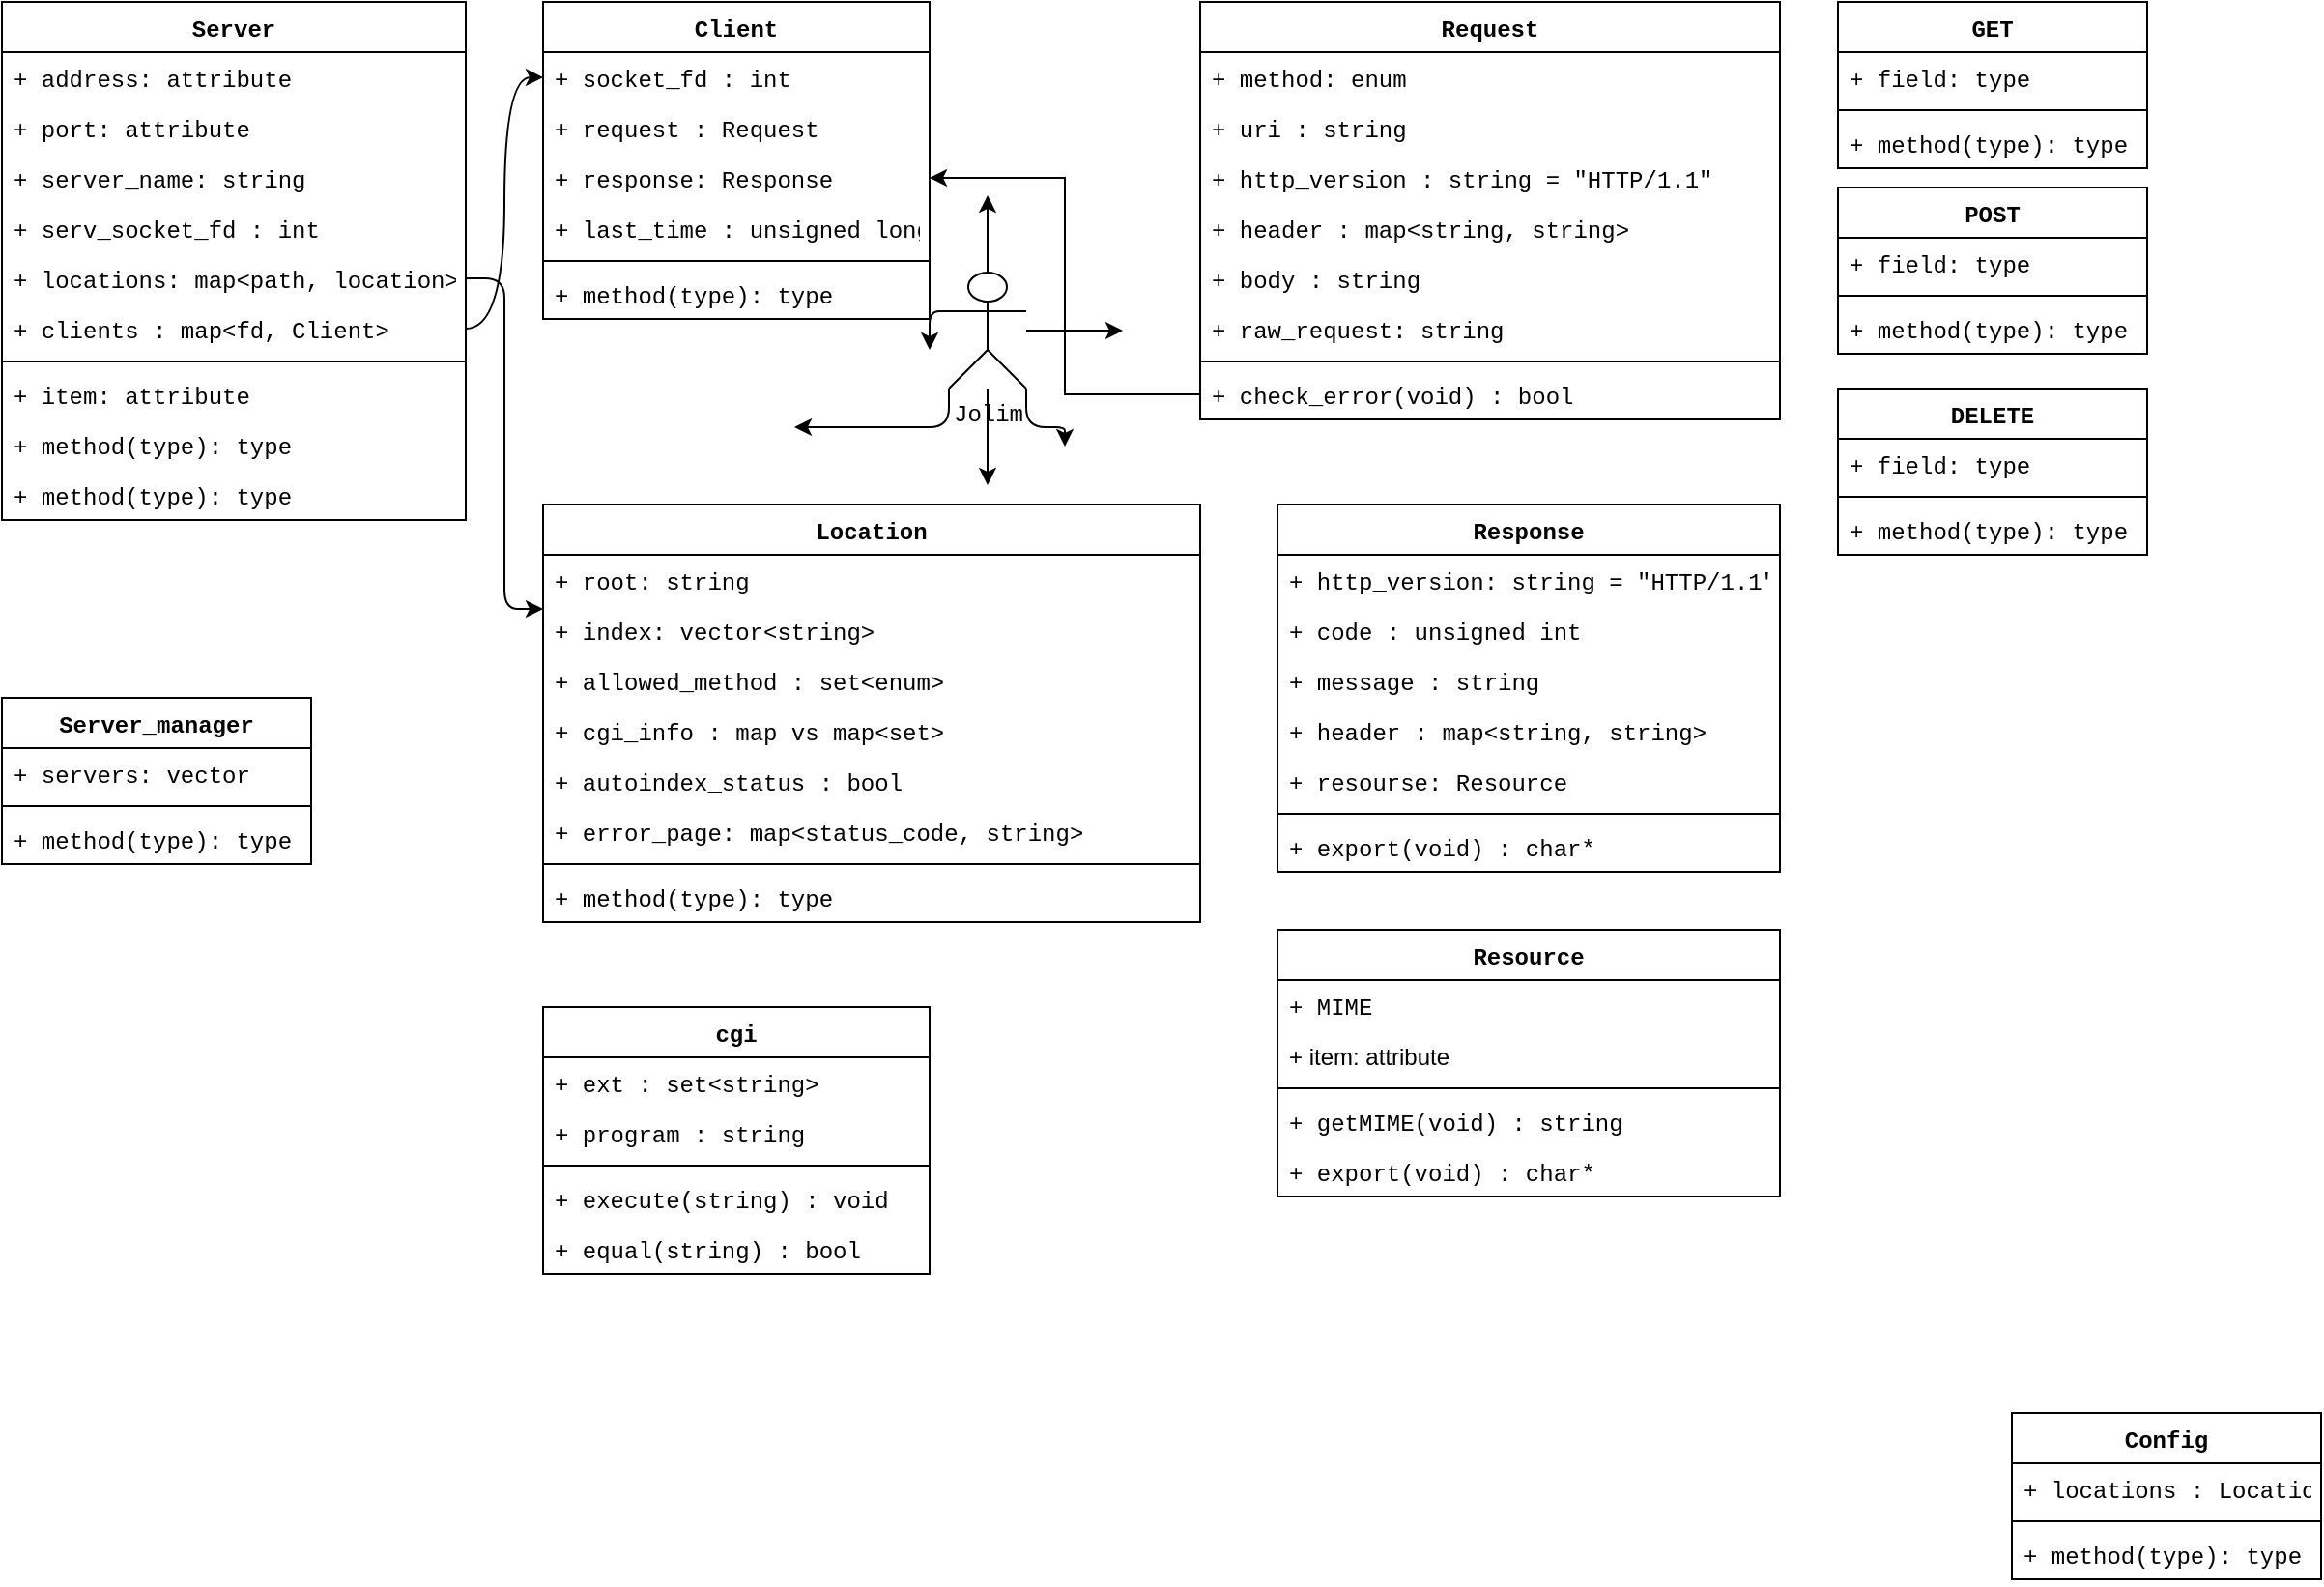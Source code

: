<mxfile>
    <diagram id="a8yLa64XeUrg21fCsrWQ" name="webserv">
        <mxGraphModel dx="574" dy="567" grid="1" gridSize="10" guides="1" tooltips="1" connect="1" arrows="1" fold="1" page="1" pageScale="1" pageWidth="1169" pageHeight="827" math="0" shadow="0">
            <root>
                <mxCell id="0"/>
                <mxCell id="1" parent="0"/>
                <mxCell id="_bxCYAOlsBnIqpxTK3G4-2" value="Server" style="swimlane;fontStyle=1;align=center;verticalAlign=top;childLayout=stackLayout;horizontal=1;startSize=26;horizontalStack=0;resizeParent=1;resizeParentMax=0;resizeLast=0;collapsible=1;marginBottom=0;fontFamily=Courier New;" vertex="1" parent="1">
                    <mxGeometry x="40" y="40" width="240" height="268" as="geometry"/>
                </mxCell>
                <mxCell id="44WIoIR4I0FMA6jBafpu-2" value="+ address: attribute" style="text;strokeColor=none;fillColor=none;align=left;verticalAlign=top;spacingLeft=4;spacingRight=4;overflow=hidden;rotatable=0;points=[[0,0.5],[1,0.5]];portConstraint=eastwest;fontFamily=Courier New;" vertex="1" parent="_bxCYAOlsBnIqpxTK3G4-2">
                    <mxGeometry y="26" width="240" height="26" as="geometry"/>
                </mxCell>
                <mxCell id="44WIoIR4I0FMA6jBafpu-4" value="+ port: attribute" style="text;strokeColor=none;fillColor=none;align=left;verticalAlign=top;spacingLeft=4;spacingRight=4;overflow=hidden;rotatable=0;points=[[0,0.5],[1,0.5]];portConstraint=eastwest;fontFamily=Courier New;" vertex="1" parent="_bxCYAOlsBnIqpxTK3G4-2">
                    <mxGeometry y="52" width="240" height="26" as="geometry"/>
                </mxCell>
                <mxCell id="44WIoIR4I0FMA6jBafpu-3" value="+ server_name: string" style="text;strokeColor=none;fillColor=none;align=left;verticalAlign=top;spacingLeft=4;spacingRight=4;overflow=hidden;rotatable=0;points=[[0,0.5],[1,0.5]];portConstraint=eastwest;fontFamily=Courier New;" vertex="1" parent="_bxCYAOlsBnIqpxTK3G4-2">
                    <mxGeometry y="78" width="240" height="26" as="geometry"/>
                </mxCell>
                <mxCell id="j7zPYrrFDj_CmLbz28KM-2" value="+ serv_socket_fd : int" style="text;strokeColor=none;fillColor=none;align=left;verticalAlign=top;spacingLeft=4;spacingRight=4;overflow=hidden;rotatable=0;points=[[0,0.5],[1,0.5]];portConstraint=eastwest;fontFamily=Courier New;" vertex="1" parent="_bxCYAOlsBnIqpxTK3G4-2">
                    <mxGeometry y="104" width="240" height="26" as="geometry"/>
                </mxCell>
                <mxCell id="_bxCYAOlsBnIqpxTK3G4-3" value="+ locations: map&lt;path, location&gt;" style="text;strokeColor=none;fillColor=none;align=left;verticalAlign=top;spacingLeft=4;spacingRight=4;overflow=hidden;rotatable=0;points=[[0,0.5],[1,0.5]];portConstraint=eastwest;fontFamily=Courier New;" vertex="1" parent="_bxCYAOlsBnIqpxTK3G4-2">
                    <mxGeometry y="130" width="240" height="26" as="geometry"/>
                </mxCell>
                <mxCell id="44WIoIR4I0FMA6jBafpu-5" value="+ clients : map&lt;fd, Client&gt;" style="text;strokeColor=none;fillColor=none;align=left;verticalAlign=top;spacingLeft=4;spacingRight=4;overflow=hidden;rotatable=0;points=[[0,0.5],[1,0.5]];portConstraint=eastwest;fontFamily=Courier New;" vertex="1" parent="_bxCYAOlsBnIqpxTK3G4-2">
                    <mxGeometry y="156" width="240" height="26" as="geometry"/>
                </mxCell>
                <mxCell id="_bxCYAOlsBnIqpxTK3G4-4" value="" style="line;strokeWidth=1;fillColor=none;align=left;verticalAlign=middle;spacingTop=-1;spacingLeft=3;spacingRight=3;rotatable=0;labelPosition=right;points=[];portConstraint=eastwest;fontFamily=Courier New;" vertex="1" parent="_bxCYAOlsBnIqpxTK3G4-2">
                    <mxGeometry y="182" width="240" height="8" as="geometry"/>
                </mxCell>
                <mxCell id="44WIoIR4I0FMA6jBafpu-6" value="+ item: attribute" style="text;strokeColor=none;fillColor=none;align=left;verticalAlign=top;spacingLeft=4;spacingRight=4;overflow=hidden;rotatable=0;points=[[0,0.5],[1,0.5]];portConstraint=eastwest;fontFamily=Courier New;" vertex="1" parent="_bxCYAOlsBnIqpxTK3G4-2">
                    <mxGeometry y="190" width="240" height="26" as="geometry"/>
                </mxCell>
                <mxCell id="_bxCYAOlsBnIqpxTK3G4-5" value="+ method(type): type" style="text;strokeColor=none;fillColor=none;align=left;verticalAlign=top;spacingLeft=4;spacingRight=4;overflow=hidden;rotatable=0;points=[[0,0.5],[1,0.5]];portConstraint=eastwest;fontFamily=Courier New;" vertex="1" parent="_bxCYAOlsBnIqpxTK3G4-2">
                    <mxGeometry y="216" width="240" height="26" as="geometry"/>
                </mxCell>
                <mxCell id="44WIoIR4I0FMA6jBafpu-7" value="+ method(type): type&#10;" style="text;strokeColor=none;fillColor=none;align=left;verticalAlign=top;spacingLeft=4;spacingRight=4;overflow=hidden;rotatable=0;points=[[0,0.5],[1,0.5]];portConstraint=eastwest;fontFamily=Courier New;" vertex="1" parent="_bxCYAOlsBnIqpxTK3G4-2">
                    <mxGeometry y="242" width="240" height="26" as="geometry"/>
                </mxCell>
                <mxCell id="_bxCYAOlsBnIqpxTK3G4-6" value="Request" style="swimlane;fontStyle=1;align=center;verticalAlign=top;childLayout=stackLayout;horizontal=1;startSize=26;horizontalStack=0;resizeParent=1;resizeParentMax=0;resizeLast=0;collapsible=1;marginBottom=0;fontFamily=Courier New;" vertex="1" parent="1">
                    <mxGeometry x="660" y="40" width="300" height="216" as="geometry"/>
                </mxCell>
                <mxCell id="_bxCYAOlsBnIqpxTK3G4-7" value="+ method: enum" style="text;strokeColor=none;fillColor=none;align=left;verticalAlign=top;spacingLeft=4;spacingRight=4;overflow=hidden;rotatable=0;points=[[0,0.5],[1,0.5]];portConstraint=eastwest;fontFamily=Courier New;" vertex="1" parent="_bxCYAOlsBnIqpxTK3G4-6">
                    <mxGeometry y="26" width="300" height="26" as="geometry"/>
                </mxCell>
                <mxCell id="j7zPYrrFDj_CmLbz28KM-13" value="+ uri : string" style="text;strokeColor=none;fillColor=none;align=left;verticalAlign=top;spacingLeft=4;spacingRight=4;overflow=hidden;rotatable=0;points=[[0,0.5],[1,0.5]];portConstraint=eastwest;fontFamily=Courier New;" vertex="1" parent="_bxCYAOlsBnIqpxTK3G4-6">
                    <mxGeometry y="52" width="300" height="26" as="geometry"/>
                </mxCell>
                <mxCell id="9usF2bmkzRvdseoz-YvX-34" value="+ http_version : string = &quot;HTTP/1.1&quot;" style="text;strokeColor=none;fillColor=none;align=left;verticalAlign=top;spacingLeft=4;spacingRight=4;overflow=hidden;rotatable=0;points=[[0,0.5],[1,0.5]];portConstraint=eastwest;fontFamily=Courier New;" vertex="1" parent="_bxCYAOlsBnIqpxTK3G4-6">
                    <mxGeometry y="78" width="300" height="26" as="geometry"/>
                </mxCell>
                <mxCell id="9usF2bmkzRvdseoz-YvX-30" value="+ header : map&lt;string, string&gt;" style="text;strokeColor=none;fillColor=none;align=left;verticalAlign=top;spacingLeft=4;spacingRight=4;overflow=hidden;rotatable=0;points=[[0,0.5],[1,0.5]];portConstraint=eastwest;fontFamily=Courier New;" vertex="1" parent="_bxCYAOlsBnIqpxTK3G4-6">
                    <mxGeometry y="104" width="300" height="26" as="geometry"/>
                </mxCell>
                <mxCell id="9usF2bmkzRvdseoz-YvX-31" value="+ body : string" style="text;strokeColor=none;fillColor=none;align=left;verticalAlign=top;spacingLeft=4;spacingRight=4;overflow=hidden;rotatable=0;points=[[0,0.5],[1,0.5]];portConstraint=eastwest;fontFamily=Courier New;" vertex="1" parent="_bxCYAOlsBnIqpxTK3G4-6">
                    <mxGeometry y="130" width="300" height="26" as="geometry"/>
                </mxCell>
                <mxCell id="9usF2bmkzRvdseoz-YvX-32" value="+ raw_request: string" style="text;strokeColor=none;fillColor=none;align=left;verticalAlign=top;spacingLeft=4;spacingRight=4;overflow=hidden;rotatable=0;points=[[0,0.5],[1,0.5]];portConstraint=eastwest;fontFamily=Courier New;" vertex="1" parent="_bxCYAOlsBnIqpxTK3G4-6">
                    <mxGeometry y="156" width="300" height="26" as="geometry"/>
                </mxCell>
                <mxCell id="_bxCYAOlsBnIqpxTK3G4-8" value="" style="line;strokeWidth=1;fillColor=none;align=left;verticalAlign=middle;spacingTop=-1;spacingLeft=3;spacingRight=3;rotatable=0;labelPosition=right;points=[];portConstraint=eastwest;fontFamily=Courier New;" vertex="1" parent="_bxCYAOlsBnIqpxTK3G4-6">
                    <mxGeometry y="182" width="300" height="8" as="geometry"/>
                </mxCell>
                <mxCell id="_bxCYAOlsBnIqpxTK3G4-9" value="+ check_error(void) : bool" style="text;strokeColor=none;fillColor=none;align=left;verticalAlign=top;spacingLeft=4;spacingRight=4;overflow=hidden;rotatable=0;points=[[0,0.5],[1,0.5]];portConstraint=eastwest;fontFamily=Courier New;" vertex="1" parent="_bxCYAOlsBnIqpxTK3G4-6">
                    <mxGeometry y="190" width="300" height="26" as="geometry"/>
                </mxCell>
                <mxCell id="VC2k1Rc8HxCsgZUHQmoe-2" value="Client" style="swimlane;fontStyle=1;align=center;verticalAlign=top;childLayout=stackLayout;horizontal=1;startSize=26;horizontalStack=0;resizeParent=1;resizeParentMax=0;resizeLast=0;collapsible=1;marginBottom=0;fontFamily=Courier New;" vertex="1" parent="1">
                    <mxGeometry x="320" y="40" width="200" height="164" as="geometry"/>
                </mxCell>
                <mxCell id="VC2k1Rc8HxCsgZUHQmoe-3" value="+ socket_fd : int" style="text;strokeColor=none;fillColor=none;align=left;verticalAlign=top;spacingLeft=4;spacingRight=4;overflow=hidden;rotatable=0;points=[[0,0.5],[1,0.5]];portConstraint=eastwest;fontFamily=Courier New;" vertex="1" parent="VC2k1Rc8HxCsgZUHQmoe-2">
                    <mxGeometry y="26" width="200" height="26" as="geometry"/>
                </mxCell>
                <mxCell id="9usF2bmkzRvdseoz-YvX-24" value="+ request : Request" style="text;strokeColor=none;fillColor=none;align=left;verticalAlign=top;spacingLeft=4;spacingRight=4;overflow=hidden;rotatable=0;points=[[0,0.5],[1,0.5]];portConstraint=eastwest;fontFamily=Courier New;" vertex="1" parent="VC2k1Rc8HxCsgZUHQmoe-2">
                    <mxGeometry y="52" width="200" height="26" as="geometry"/>
                </mxCell>
                <mxCell id="j7zPYrrFDj_CmLbz28KM-4" value="+ response: Response" style="text;strokeColor=none;fillColor=none;align=left;verticalAlign=top;spacingLeft=4;spacingRight=4;overflow=hidden;rotatable=0;points=[[0,0.5],[1,0.5]];portConstraint=eastwest;fontFamily=Courier New;" vertex="1" parent="VC2k1Rc8HxCsgZUHQmoe-2">
                    <mxGeometry y="78" width="200" height="26" as="geometry"/>
                </mxCell>
                <mxCell id="j7zPYrrFDj_CmLbz28KM-5" value="+ last_time : unsigned long" style="text;strokeColor=none;fillColor=none;align=left;verticalAlign=top;spacingLeft=4;spacingRight=4;overflow=hidden;rotatable=0;points=[[0,0.5],[1,0.5]];portConstraint=eastwest;fontFamily=Courier New;" vertex="1" parent="VC2k1Rc8HxCsgZUHQmoe-2">
                    <mxGeometry y="104" width="200" height="26" as="geometry"/>
                </mxCell>
                <mxCell id="VC2k1Rc8HxCsgZUHQmoe-4" value="" style="line;strokeWidth=1;fillColor=none;align=left;verticalAlign=middle;spacingTop=-1;spacingLeft=3;spacingRight=3;rotatable=0;labelPosition=right;points=[];portConstraint=eastwest;fontFamily=Courier New;" vertex="1" parent="VC2k1Rc8HxCsgZUHQmoe-2">
                    <mxGeometry y="130" width="200" height="8" as="geometry"/>
                </mxCell>
                <mxCell id="VC2k1Rc8HxCsgZUHQmoe-5" value="+ method(type): type" style="text;strokeColor=none;fillColor=none;align=left;verticalAlign=top;spacingLeft=4;spacingRight=4;overflow=hidden;rotatable=0;points=[[0,0.5],[1,0.5]];portConstraint=eastwest;fontFamily=Courier New;" vertex="1" parent="VC2k1Rc8HxCsgZUHQmoe-2">
                    <mxGeometry y="138" width="200" height="26" as="geometry"/>
                </mxCell>
                <mxCell id="9usF2bmkzRvdseoz-YvX-2" value="Resource" style="swimlane;fontStyle=1;align=center;verticalAlign=top;childLayout=stackLayout;horizontal=1;startSize=26;horizontalStack=0;resizeParent=1;resizeParentMax=0;resizeLast=0;collapsible=1;marginBottom=0;fontFamily=Courier New;" vertex="1" parent="1">
                    <mxGeometry x="700" y="520" width="260" height="138" as="geometry"/>
                </mxCell>
                <mxCell id="9usF2bmkzRvdseoz-YvX-3" value="+ MIME" style="text;strokeColor=none;fillColor=none;align=left;verticalAlign=top;spacingLeft=4;spacingRight=4;overflow=hidden;rotatable=0;points=[[0,0.5],[1,0.5]];portConstraint=eastwest;fontFamily=Courier New;" vertex="1" parent="9usF2bmkzRvdseoz-YvX-2">
                    <mxGeometry y="26" width="260" height="26" as="geometry"/>
                </mxCell>
                <mxCell id="9usF2bmkzRvdseoz-YvX-55" value="+ item: attribute" style="text;strokeColor=none;fillColor=none;align=left;verticalAlign=top;spacingLeft=4;spacingRight=4;overflow=hidden;rotatable=0;points=[[0,0.5],[1,0.5]];portConstraint=eastwest;" vertex="1" parent="9usF2bmkzRvdseoz-YvX-2">
                    <mxGeometry y="52" width="260" height="26" as="geometry"/>
                </mxCell>
                <mxCell id="9usF2bmkzRvdseoz-YvX-4" value="" style="line;strokeWidth=1;fillColor=none;align=left;verticalAlign=middle;spacingTop=-1;spacingLeft=3;spacingRight=3;rotatable=0;labelPosition=right;points=[];portConstraint=eastwest;fontFamily=Courier New;" vertex="1" parent="9usF2bmkzRvdseoz-YvX-2">
                    <mxGeometry y="78" width="260" height="8" as="geometry"/>
                </mxCell>
                <mxCell id="9usF2bmkzRvdseoz-YvX-5" value="+ getMIME(void) : string" style="text;strokeColor=none;fillColor=none;align=left;verticalAlign=top;spacingLeft=4;spacingRight=4;overflow=hidden;rotatable=0;points=[[0,0.5],[1,0.5]];portConstraint=eastwest;fontFamily=Courier New;" vertex="1" parent="9usF2bmkzRvdseoz-YvX-2">
                    <mxGeometry y="86" width="260" height="26" as="geometry"/>
                </mxCell>
                <mxCell id="j7zPYrrFDj_CmLbz28KM-14" value="+ export(void) : char*" style="text;strokeColor=none;fillColor=none;align=left;verticalAlign=top;spacingLeft=4;spacingRight=4;overflow=hidden;rotatable=0;points=[[0,0.5],[1,0.5]];portConstraint=eastwest;fontFamily=Courier New;" vertex="1" parent="9usF2bmkzRvdseoz-YvX-2">
                    <mxGeometry y="112" width="260" height="26" as="geometry"/>
                </mxCell>
                <mxCell id="VC2k1Rc8HxCsgZUHQmoe-10" value="Response" style="swimlane;fontStyle=1;align=center;verticalAlign=top;childLayout=stackLayout;horizontal=1;startSize=26;horizontalStack=0;resizeParent=1;resizeParentMax=0;resizeLast=0;collapsible=1;marginBottom=0;fontFamily=Courier New;" vertex="1" parent="1">
                    <mxGeometry x="700" y="300" width="260" height="190" as="geometry"/>
                </mxCell>
                <mxCell id="9usF2bmkzRvdseoz-YvX-48" value="+ http_version: string = &quot;HTTP/1.1&quot;" style="text;strokeColor=none;fillColor=none;align=left;verticalAlign=top;spacingLeft=4;spacingRight=4;overflow=hidden;rotatable=0;points=[[0,0.5],[1,0.5]];portConstraint=eastwest;fontFamily=Courier New;" vertex="1" parent="VC2k1Rc8HxCsgZUHQmoe-10">
                    <mxGeometry y="26" width="260" height="26" as="geometry"/>
                </mxCell>
                <mxCell id="9usF2bmkzRvdseoz-YvX-49" value="+ code : unsigned int" style="text;strokeColor=none;fillColor=none;align=left;verticalAlign=top;spacingLeft=4;spacingRight=4;overflow=hidden;rotatable=0;points=[[0,0.5],[1,0.5]];portConstraint=eastwest;fontFamily=Courier New;" vertex="1" parent="VC2k1Rc8HxCsgZUHQmoe-10">
                    <mxGeometry y="52" width="260" height="26" as="geometry"/>
                </mxCell>
                <mxCell id="9usF2bmkzRvdseoz-YvX-50" value="+ message : string" style="text;strokeColor=none;fillColor=none;align=left;verticalAlign=top;spacingLeft=4;spacingRight=4;overflow=hidden;rotatable=0;points=[[0,0.5],[1,0.5]];portConstraint=eastwest;fontFamily=Courier New;" vertex="1" parent="VC2k1Rc8HxCsgZUHQmoe-10">
                    <mxGeometry y="78" width="260" height="26" as="geometry"/>
                </mxCell>
                <mxCell id="9usF2bmkzRvdseoz-YvX-51" value="+ header : map&lt;string, string&gt;" style="text;strokeColor=none;fillColor=none;align=left;verticalAlign=top;spacingLeft=4;spacingRight=4;overflow=hidden;rotatable=0;points=[[0,0.5],[1,0.5]];portConstraint=eastwest;fontFamily=Courier New;" vertex="1" parent="VC2k1Rc8HxCsgZUHQmoe-10">
                    <mxGeometry y="104" width="260" height="26" as="geometry"/>
                </mxCell>
                <mxCell id="9usF2bmkzRvdseoz-YvX-52" value="+ resourse: Resource" style="text;strokeColor=none;fillColor=none;align=left;verticalAlign=top;spacingLeft=4;spacingRight=4;overflow=hidden;rotatable=0;points=[[0,0.5],[1,0.5]];portConstraint=eastwest;fontFamily=Courier New;" vertex="1" parent="VC2k1Rc8HxCsgZUHQmoe-10">
                    <mxGeometry y="130" width="260" height="26" as="geometry"/>
                </mxCell>
                <mxCell id="VC2k1Rc8HxCsgZUHQmoe-12" value="" style="line;strokeWidth=1;fillColor=none;align=left;verticalAlign=middle;spacingTop=-1;spacingLeft=3;spacingRight=3;rotatable=0;labelPosition=right;points=[];portConstraint=eastwest;fontFamily=Courier New;" vertex="1" parent="VC2k1Rc8HxCsgZUHQmoe-10">
                    <mxGeometry y="156" width="260" height="8" as="geometry"/>
                </mxCell>
                <mxCell id="VC2k1Rc8HxCsgZUHQmoe-13" value="+ export(void) : char*" style="text;strokeColor=none;fillColor=none;align=left;verticalAlign=top;spacingLeft=4;spacingRight=4;overflow=hidden;rotatable=0;points=[[0,0.5],[1,0.5]];portConstraint=eastwest;fontFamily=Courier New;" vertex="1" parent="VC2k1Rc8HxCsgZUHQmoe-10">
                    <mxGeometry y="164" width="260" height="26" as="geometry"/>
                </mxCell>
                <mxCell id="VC2k1Rc8HxCsgZUHQmoe-19" value="Config" style="swimlane;fontStyle=1;align=center;verticalAlign=top;childLayout=stackLayout;horizontal=1;startSize=26;horizontalStack=0;resizeParent=1;resizeParentMax=0;resizeLast=0;collapsible=1;marginBottom=0;fontFamily=Courier New;" vertex="1" parent="1">
                    <mxGeometry x="1080" y="770" width="160" height="86" as="geometry"/>
                </mxCell>
                <mxCell id="VC2k1Rc8HxCsgZUHQmoe-20" value="+ locations : Location" style="text;strokeColor=none;fillColor=none;align=left;verticalAlign=top;spacingLeft=4;spacingRight=4;overflow=hidden;rotatable=0;points=[[0,0.5],[1,0.5]];portConstraint=eastwest;fontFamily=Courier New;" vertex="1" parent="VC2k1Rc8HxCsgZUHQmoe-19">
                    <mxGeometry y="26" width="160" height="26" as="geometry"/>
                </mxCell>
                <mxCell id="VC2k1Rc8HxCsgZUHQmoe-21" value="" style="line;strokeWidth=1;fillColor=none;align=left;verticalAlign=middle;spacingTop=-1;spacingLeft=3;spacingRight=3;rotatable=0;labelPosition=right;points=[];portConstraint=eastwest;fontFamily=Courier New;" vertex="1" parent="VC2k1Rc8HxCsgZUHQmoe-19">
                    <mxGeometry y="52" width="160" height="8" as="geometry"/>
                </mxCell>
                <mxCell id="VC2k1Rc8HxCsgZUHQmoe-22" value="+ method(type): type" style="text;strokeColor=none;fillColor=none;align=left;verticalAlign=top;spacingLeft=4;spacingRight=4;overflow=hidden;rotatable=0;points=[[0,0.5],[1,0.5]];portConstraint=eastwest;fontFamily=Courier New;" vertex="1" parent="VC2k1Rc8HxCsgZUHQmoe-19">
                    <mxGeometry y="60" width="160" height="26" as="geometry"/>
                </mxCell>
                <mxCell id="9usF2bmkzRvdseoz-YvX-11" value="Location" style="swimlane;fontStyle=1;align=center;verticalAlign=top;childLayout=stackLayout;horizontal=1;startSize=26;horizontalStack=0;resizeParent=1;resizeParentMax=0;resizeLast=0;collapsible=1;marginBottom=0;fontFamily=Courier New;" vertex="1" parent="1">
                    <mxGeometry x="320" y="300" width="340" height="216" as="geometry"/>
                </mxCell>
                <mxCell id="9usF2bmkzRvdseoz-YvX-25" value="+ root: string" style="text;strokeColor=none;fillColor=none;align=left;verticalAlign=top;spacingLeft=4;spacingRight=4;overflow=hidden;rotatable=0;points=[[0,0.5],[1,0.5]];portConstraint=eastwest;fontFamily=Courier New;" vertex="1" parent="9usF2bmkzRvdseoz-YvX-11">
                    <mxGeometry y="26" width="340" height="26" as="geometry"/>
                </mxCell>
                <mxCell id="9usF2bmkzRvdseoz-YvX-26" value="+ index: vector&lt;string&gt;" style="text;strokeColor=none;fillColor=none;align=left;verticalAlign=top;spacingLeft=4;spacingRight=4;overflow=hidden;rotatable=0;points=[[0,0.5],[1,0.5]];portConstraint=eastwest;fontFamily=Courier New;" vertex="1" parent="9usF2bmkzRvdseoz-YvX-11">
                    <mxGeometry y="52" width="340" height="26" as="geometry"/>
                </mxCell>
                <mxCell id="9usF2bmkzRvdseoz-YvX-28" value="+ allowed_method : set&lt;enum&gt;" style="text;strokeColor=none;fillColor=none;align=left;verticalAlign=top;spacingLeft=4;spacingRight=4;overflow=hidden;rotatable=0;points=[[0,0.5],[1,0.5]];portConstraint=eastwest;fontFamily=Courier New;" vertex="1" parent="9usF2bmkzRvdseoz-YvX-11">
                    <mxGeometry y="78" width="340" height="26" as="geometry"/>
                </mxCell>
                <mxCell id="9usF2bmkzRvdseoz-YvX-27" value="+ cgi_info : map vs map&lt;set&gt;" style="text;strokeColor=none;fillColor=none;align=left;verticalAlign=top;spacingLeft=4;spacingRight=4;overflow=hidden;rotatable=0;points=[[0,0.5],[1,0.5]];portConstraint=eastwest;fontFamily=Courier New;" vertex="1" parent="9usF2bmkzRvdseoz-YvX-11">
                    <mxGeometry y="104" width="340" height="26" as="geometry"/>
                </mxCell>
                <mxCell id="9usF2bmkzRvdseoz-YvX-29" value="+ autoindex_status : bool" style="text;strokeColor=none;fillColor=none;align=left;verticalAlign=top;spacingLeft=4;spacingRight=4;overflow=hidden;rotatable=0;points=[[0,0.5],[1,0.5]];portConstraint=eastwest;fontFamily=Courier New;" vertex="1" parent="9usF2bmkzRvdseoz-YvX-11">
                    <mxGeometry y="130" width="340" height="26" as="geometry"/>
                </mxCell>
                <mxCell id="9usF2bmkzRvdseoz-YvX-12" value="+ error_page: map&lt;status_code, string&gt;" style="text;strokeColor=none;fillColor=none;align=left;verticalAlign=top;spacingLeft=4;spacingRight=4;overflow=hidden;rotatable=0;points=[[0,0.5],[1,0.5]];portConstraint=eastwest;fontFamily=Courier New;" vertex="1" parent="9usF2bmkzRvdseoz-YvX-11">
                    <mxGeometry y="156" width="340" height="26" as="geometry"/>
                </mxCell>
                <mxCell id="9usF2bmkzRvdseoz-YvX-13" value="" style="line;strokeWidth=1;fillColor=none;align=left;verticalAlign=middle;spacingTop=-1;spacingLeft=3;spacingRight=3;rotatable=0;labelPosition=right;points=[];portConstraint=eastwest;fontFamily=Courier New;" vertex="1" parent="9usF2bmkzRvdseoz-YvX-11">
                    <mxGeometry y="182" width="340" height="8" as="geometry"/>
                </mxCell>
                <mxCell id="9usF2bmkzRvdseoz-YvX-14" value="+ method(type): type" style="text;strokeColor=none;fillColor=none;align=left;verticalAlign=top;spacingLeft=4;spacingRight=4;overflow=hidden;rotatable=0;points=[[0,0.5],[1,0.5]];portConstraint=eastwest;fontFamily=Courier New;" vertex="1" parent="9usF2bmkzRvdseoz-YvX-11">
                    <mxGeometry y="190" width="340" height="26" as="geometry"/>
                </mxCell>
                <mxCell id="LKTlVzUYzPx_LRX2DU-P-8" value="" style="edgeStyle=orthogonalEdgeStyle;curved=0;rounded=1;sketch=0;orthogonalLoop=1;jettySize=auto;html=1;entryX=0;entryY=0.25;entryDx=0;entryDy=0;fontFamily=Courier New;" edge="1" parent="1" source="_bxCYAOlsBnIqpxTK3G4-3" target="9usF2bmkzRvdseoz-YvX-11">
                    <mxGeometry relative="1" as="geometry"/>
                </mxCell>
                <mxCell id="9usF2bmkzRvdseoz-YvX-15" value="Server_manager" style="swimlane;fontStyle=1;align=center;verticalAlign=top;childLayout=stackLayout;horizontal=1;startSize=26;horizontalStack=0;resizeParent=1;resizeParentMax=0;resizeLast=0;collapsible=1;marginBottom=0;fontFamily=Courier New;" vertex="1" parent="1">
                    <mxGeometry x="40" y="400" width="160" height="86" as="geometry"/>
                </mxCell>
                <mxCell id="9usF2bmkzRvdseoz-YvX-16" value="+ servers: vector" style="text;strokeColor=none;fillColor=none;align=left;verticalAlign=top;spacingLeft=4;spacingRight=4;overflow=hidden;rotatable=0;points=[[0,0.5],[1,0.5]];portConstraint=eastwest;fontFamily=Courier New;" vertex="1" parent="9usF2bmkzRvdseoz-YvX-15">
                    <mxGeometry y="26" width="160" height="26" as="geometry"/>
                </mxCell>
                <mxCell id="9usF2bmkzRvdseoz-YvX-17" value="" style="line;strokeWidth=1;fillColor=none;align=left;verticalAlign=middle;spacingTop=-1;spacingLeft=3;spacingRight=3;rotatable=0;labelPosition=right;points=[];portConstraint=eastwest;fontFamily=Courier New;" vertex="1" parent="9usF2bmkzRvdseoz-YvX-15">
                    <mxGeometry y="52" width="160" height="8" as="geometry"/>
                </mxCell>
                <mxCell id="9usF2bmkzRvdseoz-YvX-18" value="+ method(type): type" style="text;strokeColor=none;fillColor=none;align=left;verticalAlign=top;spacingLeft=4;spacingRight=4;overflow=hidden;rotatable=0;points=[[0,0.5],[1,0.5]];portConstraint=eastwest;fontFamily=Courier New;" vertex="1" parent="9usF2bmkzRvdseoz-YvX-15">
                    <mxGeometry y="60" width="160" height="26" as="geometry"/>
                </mxCell>
                <mxCell id="tEEHupM5ZZJpLJlyv-k1-3" style="edgeStyle=orthogonalEdgeStyle;curved=1;rounded=0;orthogonalLoop=1;jettySize=auto;html=1;exitX=1;exitY=0.5;exitDx=0;exitDy=0;entryX=0;entryY=0.5;entryDx=0;entryDy=0;fontFamily=Courier New;" edge="1" parent="1" source="44WIoIR4I0FMA6jBafpu-5" target="VC2k1Rc8HxCsgZUHQmoe-3">
                    <mxGeometry relative="1" as="geometry"/>
                </mxCell>
                <mxCell id="VC2k1Rc8HxCsgZUHQmoe-27" style="edgeStyle=orthogonalEdgeStyle;rounded=0;orthogonalLoop=1;jettySize=auto;html=1;entryX=1;entryY=0.5;entryDx=0;entryDy=0;fontFamily=Courier New;" edge="1" parent="1" source="_bxCYAOlsBnIqpxTK3G4-9" target="j7zPYrrFDj_CmLbz28KM-4">
                    <mxGeometry relative="1" as="geometry"/>
                </mxCell>
                <mxCell id="j7zPYrrFDj_CmLbz28KM-6" value="cgi" style="swimlane;fontStyle=1;align=center;verticalAlign=top;childLayout=stackLayout;horizontal=1;startSize=26;horizontalStack=0;resizeParent=1;resizeParentMax=0;resizeLast=0;collapsible=1;marginBottom=0;fontFamily=Courier New;" vertex="1" parent="1">
                    <mxGeometry x="320" y="560" width="200" height="138" as="geometry"/>
                </mxCell>
                <mxCell id="j7zPYrrFDj_CmLbz28KM-7" value="+ ext : set&lt;string&gt;" style="text;strokeColor=none;fillColor=none;align=left;verticalAlign=top;spacingLeft=4;spacingRight=4;overflow=hidden;rotatable=0;points=[[0,0.5],[1,0.5]];portConstraint=eastwest;fontFamily=Courier New;" vertex="1" parent="j7zPYrrFDj_CmLbz28KM-6">
                    <mxGeometry y="26" width="200" height="26" as="geometry"/>
                </mxCell>
                <mxCell id="j7zPYrrFDj_CmLbz28KM-10" value="+ program : string" style="text;strokeColor=none;fillColor=none;align=left;verticalAlign=top;spacingLeft=4;spacingRight=4;overflow=hidden;rotatable=0;points=[[0,0.5],[1,0.5]];portConstraint=eastwest;fontFamily=Courier New;" vertex="1" parent="j7zPYrrFDj_CmLbz28KM-6">
                    <mxGeometry y="52" width="200" height="26" as="geometry"/>
                </mxCell>
                <mxCell id="j7zPYrrFDj_CmLbz28KM-8" value="" style="line;strokeWidth=1;fillColor=none;align=left;verticalAlign=middle;spacingTop=-1;spacingLeft=3;spacingRight=3;rotatable=0;labelPosition=right;points=[];portConstraint=eastwest;fontFamily=Courier New;" vertex="1" parent="j7zPYrrFDj_CmLbz28KM-6">
                    <mxGeometry y="78" width="200" height="8" as="geometry"/>
                </mxCell>
                <mxCell id="j7zPYrrFDj_CmLbz28KM-15" value="+ execute(string) : void" style="text;strokeColor=none;fillColor=none;align=left;verticalAlign=top;spacingLeft=4;spacingRight=4;overflow=hidden;rotatable=0;points=[[0,0.5],[1,0.5]];portConstraint=eastwest;fontFamily=Courier New;" vertex="1" parent="j7zPYrrFDj_CmLbz28KM-6">
                    <mxGeometry y="86" width="200" height="26" as="geometry"/>
                </mxCell>
                <mxCell id="j7zPYrrFDj_CmLbz28KM-12" value="+ equal(string) : bool" style="text;strokeColor=none;fillColor=none;align=left;verticalAlign=top;spacingLeft=4;spacingRight=4;overflow=hidden;rotatable=0;points=[[0,0.5],[1,0.5]];portConstraint=eastwest;fontFamily=Courier New;" vertex="1" parent="j7zPYrrFDj_CmLbz28KM-6">
                    <mxGeometry y="112" width="200" height="26" as="geometry"/>
                </mxCell>
                <mxCell id="LKTlVzUYzPx_LRX2DU-P-13" style="edgeStyle=orthogonalEdgeStyle;curved=0;rounded=1;sketch=0;orthogonalLoop=1;jettySize=auto;html=1;exitX=1;exitY=1;exitDx=0;exitDy=0;exitPerimeter=0;fontFamily=Courier New;" edge="1" parent="1" source="tEEHupM5ZZJpLJlyv-k1-5">
                    <mxGeometry relative="1" as="geometry">
                        <mxPoint x="590.0" y="270.0" as="targetPoint"/>
                        <Array as="points">
                            <mxPoint x="570" y="260"/>
                            <mxPoint x="590" y="260"/>
                        </Array>
                    </mxGeometry>
                </mxCell>
                <mxCell id="LKTlVzUYzPx_LRX2DU-P-14" style="edgeStyle=orthogonalEdgeStyle;curved=0;rounded=1;sketch=0;orthogonalLoop=1;jettySize=auto;html=1;exitX=0;exitY=0.333;exitDx=0;exitDy=0;exitPerimeter=0;fontFamily=Courier New;" edge="1" parent="1" source="tEEHupM5ZZJpLJlyv-k1-5">
                    <mxGeometry relative="1" as="geometry">
                        <mxPoint x="520.0" y="220.0" as="targetPoint"/>
                    </mxGeometry>
                </mxCell>
                <mxCell id="VC2k1Rc8HxCsgZUHQmoe-28" style="edgeStyle=orthogonalEdgeStyle;rounded=0;orthogonalLoop=1;jettySize=auto;html=1;" edge="1" parent="1" source="tEEHupM5ZZJpLJlyv-k1-5">
                    <mxGeometry relative="1" as="geometry">
                        <mxPoint x="620" y="210" as="targetPoint"/>
                    </mxGeometry>
                </mxCell>
                <mxCell id="LKTlVzUYzPx_LRX2DU-P-15" style="edgeStyle=orthogonalEdgeStyle;curved=0;rounded=1;sketch=0;orthogonalLoop=1;jettySize=auto;html=1;exitX=0;exitY=1;exitDx=0;exitDy=0;exitPerimeter=0;fontFamily=Helvetica;" edge="1" parent="1" source="tEEHupM5ZZJpLJlyv-k1-5">
                    <mxGeometry relative="1" as="geometry">
                        <mxPoint x="450.0" y="260.0" as="targetPoint"/>
                        <Array as="points">
                            <mxPoint x="530" y="260"/>
                        </Array>
                    </mxGeometry>
                </mxCell>
                <mxCell id="VC2k1Rc8HxCsgZUHQmoe-29" style="edgeStyle=orthogonalEdgeStyle;rounded=0;orthogonalLoop=1;jettySize=auto;html=1;" edge="1" parent="1" source="tEEHupM5ZZJpLJlyv-k1-5">
                    <mxGeometry relative="1" as="geometry">
                        <mxPoint x="550" y="140" as="targetPoint"/>
                    </mxGeometry>
                </mxCell>
                <mxCell id="VC2k1Rc8HxCsgZUHQmoe-30" style="edgeStyle=orthogonalEdgeStyle;rounded=0;orthogonalLoop=1;jettySize=auto;html=1;" edge="1" parent="1" source="tEEHupM5ZZJpLJlyv-k1-5">
                    <mxGeometry relative="1" as="geometry">
                        <mxPoint x="550" y="290" as="targetPoint"/>
                    </mxGeometry>
                </mxCell>
                <mxCell id="tEEHupM5ZZJpLJlyv-k1-5" value="Jolim" style="shape=umlActor;verticalLabelPosition=bottom;verticalAlign=top;html=1;outlineConnect=0;fontFamily=Courier New;" vertex="1" parent="1">
                    <mxGeometry x="530" y="180" width="40" height="60" as="geometry"/>
                </mxCell>
                <mxCell id="9usF2bmkzRvdseoz-YvX-36" value="GET" style="swimlane;fontStyle=1;align=center;verticalAlign=top;childLayout=stackLayout;horizontal=1;startSize=26;horizontalStack=0;resizeParent=1;resizeParentMax=0;resizeLast=0;collapsible=1;marginBottom=0;fontFamily=Courier New;" vertex="1" parent="1">
                    <mxGeometry x="990" y="40" width="160" height="86" as="geometry"/>
                </mxCell>
                <mxCell id="9usF2bmkzRvdseoz-YvX-37" value="+ field: type" style="text;strokeColor=none;fillColor=none;align=left;verticalAlign=top;spacingLeft=4;spacingRight=4;overflow=hidden;rotatable=0;points=[[0,0.5],[1,0.5]];portConstraint=eastwest;fontFamily=Courier New;" vertex="1" parent="9usF2bmkzRvdseoz-YvX-36">
                    <mxGeometry y="26" width="160" height="26" as="geometry"/>
                </mxCell>
                <mxCell id="9usF2bmkzRvdseoz-YvX-38" value="" style="line;strokeWidth=1;fillColor=none;align=left;verticalAlign=middle;spacingTop=-1;spacingLeft=3;spacingRight=3;rotatable=0;labelPosition=right;points=[];portConstraint=eastwest;fontFamily=Courier New;" vertex="1" parent="9usF2bmkzRvdseoz-YvX-36">
                    <mxGeometry y="52" width="160" height="8" as="geometry"/>
                </mxCell>
                <mxCell id="9usF2bmkzRvdseoz-YvX-39" value="+ method(type): type" style="text;strokeColor=none;fillColor=none;align=left;verticalAlign=top;spacingLeft=4;spacingRight=4;overflow=hidden;rotatable=0;points=[[0,0.5],[1,0.5]];portConstraint=eastwest;fontFamily=Courier New;" vertex="1" parent="9usF2bmkzRvdseoz-YvX-36">
                    <mxGeometry y="60" width="160" height="26" as="geometry"/>
                </mxCell>
                <mxCell id="9usF2bmkzRvdseoz-YvX-40" value="DELETE" style="swimlane;fontStyle=1;align=center;verticalAlign=top;childLayout=stackLayout;horizontal=1;startSize=26;horizontalStack=0;resizeParent=1;resizeParentMax=0;resizeLast=0;collapsible=1;marginBottom=0;fontFamily=Courier New;" vertex="1" parent="1">
                    <mxGeometry x="990" y="240" width="160" height="86" as="geometry"/>
                </mxCell>
                <mxCell id="9usF2bmkzRvdseoz-YvX-41" value="+ field: type" style="text;strokeColor=none;fillColor=none;align=left;verticalAlign=top;spacingLeft=4;spacingRight=4;overflow=hidden;rotatable=0;points=[[0,0.5],[1,0.5]];portConstraint=eastwest;fontFamily=Courier New;" vertex="1" parent="9usF2bmkzRvdseoz-YvX-40">
                    <mxGeometry y="26" width="160" height="26" as="geometry"/>
                </mxCell>
                <mxCell id="9usF2bmkzRvdseoz-YvX-42" value="" style="line;strokeWidth=1;fillColor=none;align=left;verticalAlign=middle;spacingTop=-1;spacingLeft=3;spacingRight=3;rotatable=0;labelPosition=right;points=[];portConstraint=eastwest;fontFamily=Courier New;" vertex="1" parent="9usF2bmkzRvdseoz-YvX-40">
                    <mxGeometry y="52" width="160" height="8" as="geometry"/>
                </mxCell>
                <mxCell id="9usF2bmkzRvdseoz-YvX-43" value="+ method(type): type" style="text;strokeColor=none;fillColor=none;align=left;verticalAlign=top;spacingLeft=4;spacingRight=4;overflow=hidden;rotatable=0;points=[[0,0.5],[1,0.5]];portConstraint=eastwest;fontFamily=Courier New;" vertex="1" parent="9usF2bmkzRvdseoz-YvX-40">
                    <mxGeometry y="60" width="160" height="26" as="geometry"/>
                </mxCell>
                <mxCell id="9usF2bmkzRvdseoz-YvX-44" value="POST" style="swimlane;fontStyle=1;align=center;verticalAlign=top;childLayout=stackLayout;horizontal=1;startSize=26;horizontalStack=0;resizeParent=1;resizeParentMax=0;resizeLast=0;collapsible=1;marginBottom=0;fontFamily=Courier New;" vertex="1" parent="1">
                    <mxGeometry x="990" y="136" width="160" height="86" as="geometry"/>
                </mxCell>
                <mxCell id="9usF2bmkzRvdseoz-YvX-45" value="+ field: type" style="text;strokeColor=none;fillColor=none;align=left;verticalAlign=top;spacingLeft=4;spacingRight=4;overflow=hidden;rotatable=0;points=[[0,0.5],[1,0.5]];portConstraint=eastwest;fontFamily=Courier New;" vertex="1" parent="9usF2bmkzRvdseoz-YvX-44">
                    <mxGeometry y="26" width="160" height="26" as="geometry"/>
                </mxCell>
                <mxCell id="9usF2bmkzRvdseoz-YvX-46" value="" style="line;strokeWidth=1;fillColor=none;align=left;verticalAlign=middle;spacingTop=-1;spacingLeft=3;spacingRight=3;rotatable=0;labelPosition=right;points=[];portConstraint=eastwest;fontFamily=Courier New;" vertex="1" parent="9usF2bmkzRvdseoz-YvX-44">
                    <mxGeometry y="52" width="160" height="8" as="geometry"/>
                </mxCell>
                <mxCell id="9usF2bmkzRvdseoz-YvX-47" value="+ method(type): type" style="text;strokeColor=none;fillColor=none;align=left;verticalAlign=top;spacingLeft=4;spacingRight=4;overflow=hidden;rotatable=0;points=[[0,0.5],[1,0.5]];portConstraint=eastwest;fontFamily=Courier New;" vertex="1" parent="9usF2bmkzRvdseoz-YvX-44">
                    <mxGeometry y="60" width="160" height="26" as="geometry"/>
                </mxCell>
            </root>
        </mxGraphModel>
    </diagram>
</mxfile>